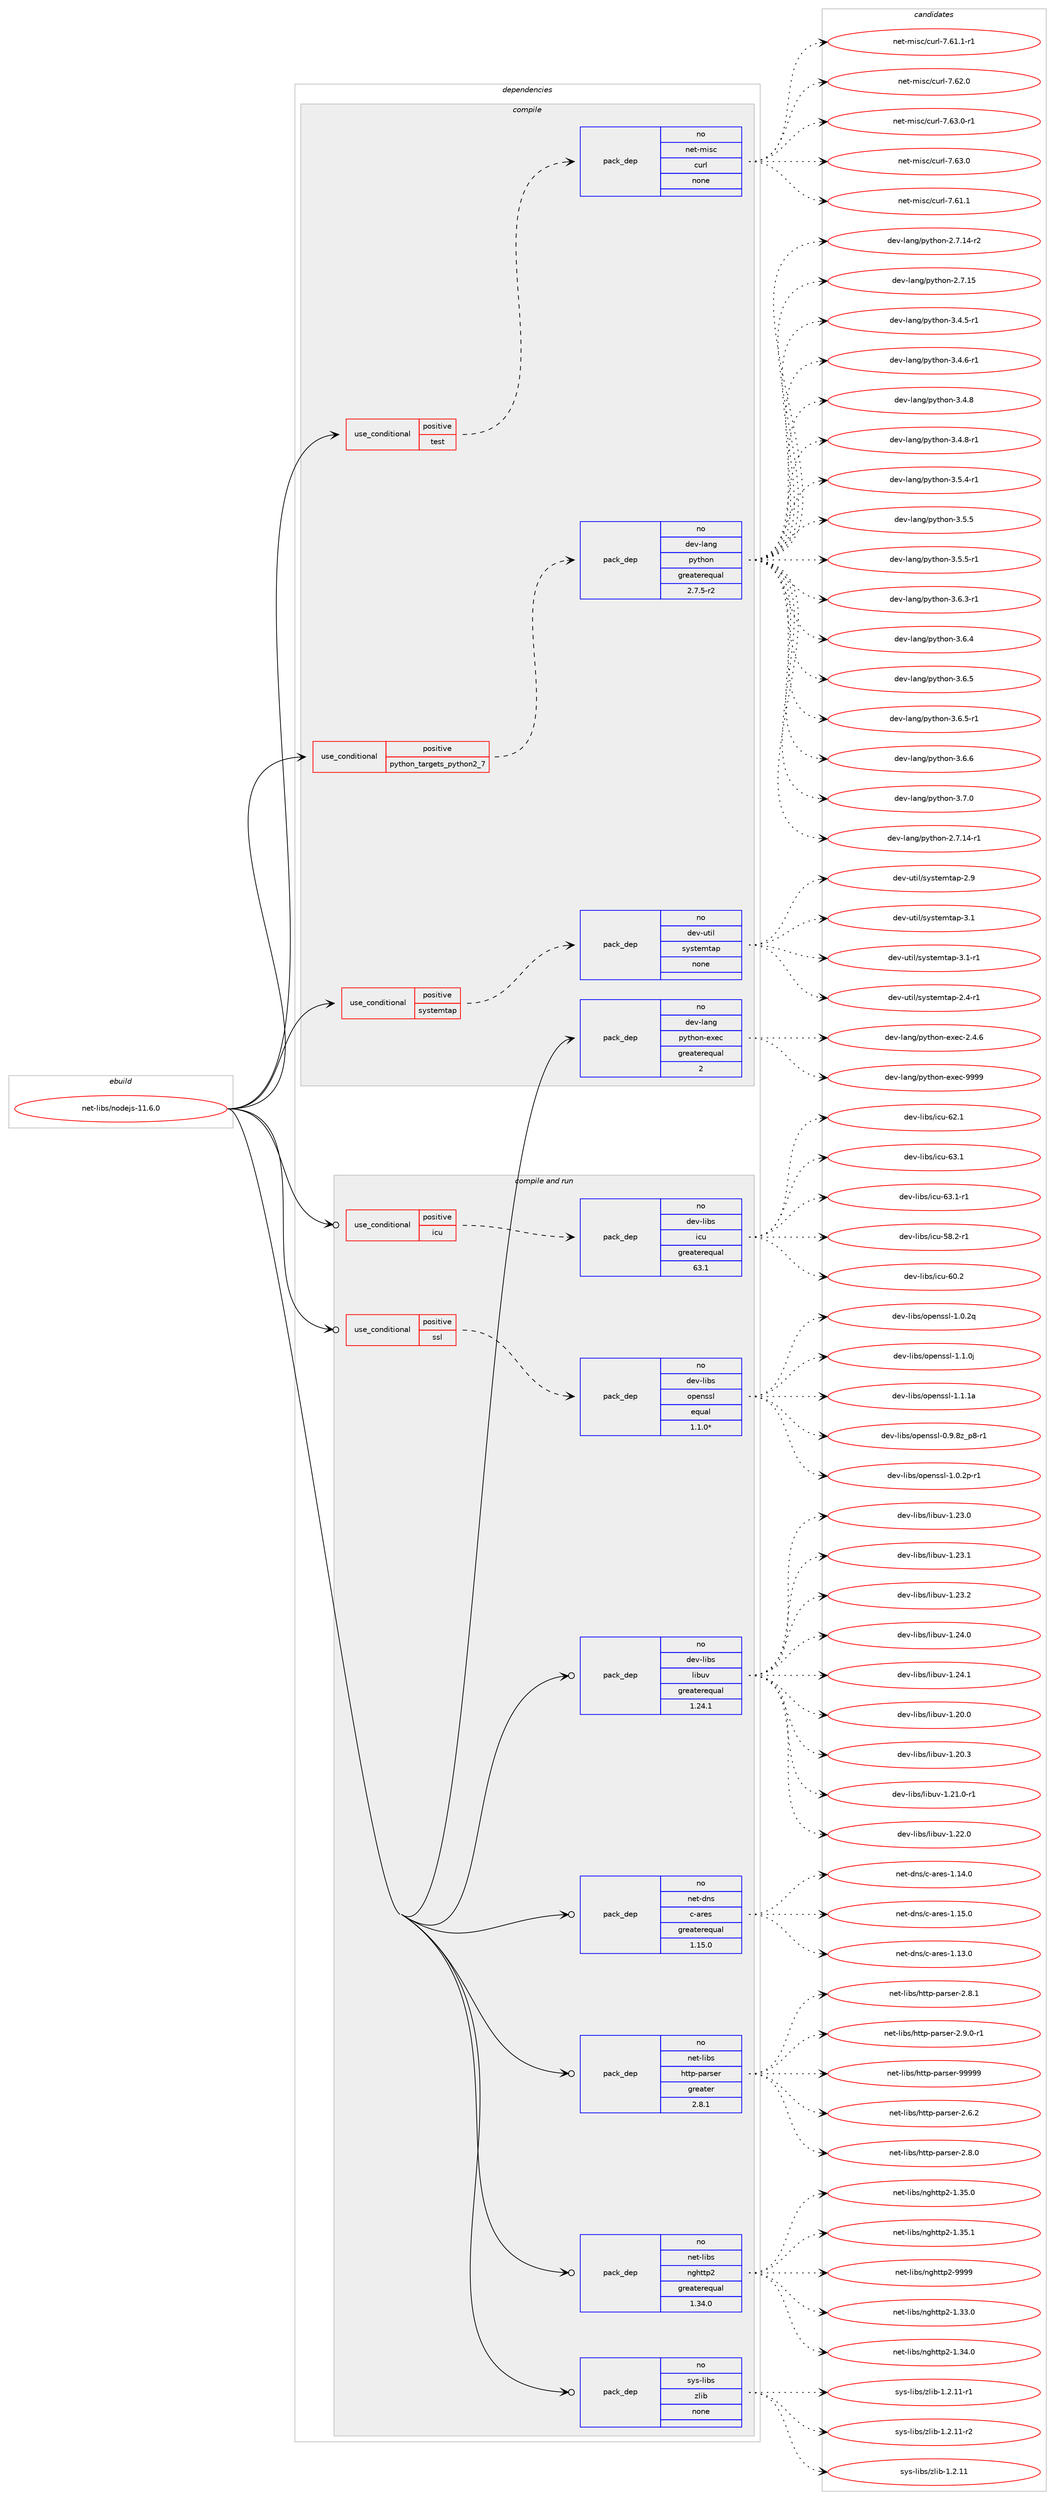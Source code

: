 digraph prolog {

# *************
# Graph options
# *************

newrank=true;
concentrate=true;
compound=true;
graph [rankdir=LR,fontname=Helvetica,fontsize=10,ranksep=1.5];#, ranksep=2.5, nodesep=0.2];
edge  [arrowhead=vee];
node  [fontname=Helvetica,fontsize=10];

# **********
# The ebuild
# **********

subgraph cluster_leftcol {
color=gray;
rank=same;
label=<<i>ebuild</i>>;
id [label="net-libs/nodejs-11.6.0", color=red, width=4, href="../net-libs/nodejs-11.6.0.svg"];
}

# ****************
# The dependencies
# ****************

subgraph cluster_midcol {
color=gray;
label=<<i>dependencies</i>>;
subgraph cluster_compile {
fillcolor="#eeeeee";
style=filled;
label=<<i>compile</i>>;
subgraph cond865 {
dependency4695 [label=<<TABLE BORDER="0" CELLBORDER="1" CELLSPACING="0" CELLPADDING="4"><TR><TD ROWSPAN="3" CELLPADDING="10">use_conditional</TD></TR><TR><TD>positive</TD></TR><TR><TD>python_targets_python2_7</TD></TR></TABLE>>, shape=none, color=red];
subgraph pack3700 {
dependency4696 [label=<<TABLE BORDER="0" CELLBORDER="1" CELLSPACING="0" CELLPADDING="4" WIDTH="220"><TR><TD ROWSPAN="6" CELLPADDING="30">pack_dep</TD></TR><TR><TD WIDTH="110">no</TD></TR><TR><TD>dev-lang</TD></TR><TR><TD>python</TD></TR><TR><TD>greaterequal</TD></TR><TR><TD>2.7.5-r2</TD></TR></TABLE>>, shape=none, color=blue];
}
dependency4695:e -> dependency4696:w [weight=20,style="dashed",arrowhead="vee"];
}
id:e -> dependency4695:w [weight=20,style="solid",arrowhead="vee"];
subgraph cond866 {
dependency4697 [label=<<TABLE BORDER="0" CELLBORDER="1" CELLSPACING="0" CELLPADDING="4"><TR><TD ROWSPAN="3" CELLPADDING="10">use_conditional</TD></TR><TR><TD>positive</TD></TR><TR><TD>systemtap</TD></TR></TABLE>>, shape=none, color=red];
subgraph pack3701 {
dependency4698 [label=<<TABLE BORDER="0" CELLBORDER="1" CELLSPACING="0" CELLPADDING="4" WIDTH="220"><TR><TD ROWSPAN="6" CELLPADDING="30">pack_dep</TD></TR><TR><TD WIDTH="110">no</TD></TR><TR><TD>dev-util</TD></TR><TR><TD>systemtap</TD></TR><TR><TD>none</TD></TR><TR><TD></TD></TR></TABLE>>, shape=none, color=blue];
}
dependency4697:e -> dependency4698:w [weight=20,style="dashed",arrowhead="vee"];
}
id:e -> dependency4697:w [weight=20,style="solid",arrowhead="vee"];
subgraph cond867 {
dependency4699 [label=<<TABLE BORDER="0" CELLBORDER="1" CELLSPACING="0" CELLPADDING="4"><TR><TD ROWSPAN="3" CELLPADDING="10">use_conditional</TD></TR><TR><TD>positive</TD></TR><TR><TD>test</TD></TR></TABLE>>, shape=none, color=red];
subgraph pack3702 {
dependency4700 [label=<<TABLE BORDER="0" CELLBORDER="1" CELLSPACING="0" CELLPADDING="4" WIDTH="220"><TR><TD ROWSPAN="6" CELLPADDING="30">pack_dep</TD></TR><TR><TD WIDTH="110">no</TD></TR><TR><TD>net-misc</TD></TR><TR><TD>curl</TD></TR><TR><TD>none</TD></TR><TR><TD></TD></TR></TABLE>>, shape=none, color=blue];
}
dependency4699:e -> dependency4700:w [weight=20,style="dashed",arrowhead="vee"];
}
id:e -> dependency4699:w [weight=20,style="solid",arrowhead="vee"];
subgraph pack3703 {
dependency4701 [label=<<TABLE BORDER="0" CELLBORDER="1" CELLSPACING="0" CELLPADDING="4" WIDTH="220"><TR><TD ROWSPAN="6" CELLPADDING="30">pack_dep</TD></TR><TR><TD WIDTH="110">no</TD></TR><TR><TD>dev-lang</TD></TR><TR><TD>python-exec</TD></TR><TR><TD>greaterequal</TD></TR><TR><TD>2</TD></TR></TABLE>>, shape=none, color=blue];
}
id:e -> dependency4701:w [weight=20,style="solid",arrowhead="vee"];
}
subgraph cluster_compileandrun {
fillcolor="#eeeeee";
style=filled;
label=<<i>compile and run</i>>;
subgraph cond868 {
dependency4702 [label=<<TABLE BORDER="0" CELLBORDER="1" CELLSPACING="0" CELLPADDING="4"><TR><TD ROWSPAN="3" CELLPADDING="10">use_conditional</TD></TR><TR><TD>positive</TD></TR><TR><TD>icu</TD></TR></TABLE>>, shape=none, color=red];
subgraph pack3704 {
dependency4703 [label=<<TABLE BORDER="0" CELLBORDER="1" CELLSPACING="0" CELLPADDING="4" WIDTH="220"><TR><TD ROWSPAN="6" CELLPADDING="30">pack_dep</TD></TR><TR><TD WIDTH="110">no</TD></TR><TR><TD>dev-libs</TD></TR><TR><TD>icu</TD></TR><TR><TD>greaterequal</TD></TR><TR><TD>63.1</TD></TR></TABLE>>, shape=none, color=blue];
}
dependency4702:e -> dependency4703:w [weight=20,style="dashed",arrowhead="vee"];
}
id:e -> dependency4702:w [weight=20,style="solid",arrowhead="odotvee"];
subgraph cond869 {
dependency4704 [label=<<TABLE BORDER="0" CELLBORDER="1" CELLSPACING="0" CELLPADDING="4"><TR><TD ROWSPAN="3" CELLPADDING="10">use_conditional</TD></TR><TR><TD>positive</TD></TR><TR><TD>ssl</TD></TR></TABLE>>, shape=none, color=red];
subgraph pack3705 {
dependency4705 [label=<<TABLE BORDER="0" CELLBORDER="1" CELLSPACING="0" CELLPADDING="4" WIDTH="220"><TR><TD ROWSPAN="6" CELLPADDING="30">pack_dep</TD></TR><TR><TD WIDTH="110">no</TD></TR><TR><TD>dev-libs</TD></TR><TR><TD>openssl</TD></TR><TR><TD>equal</TD></TR><TR><TD>1.1.0*</TD></TR></TABLE>>, shape=none, color=blue];
}
dependency4704:e -> dependency4705:w [weight=20,style="dashed",arrowhead="vee"];
}
id:e -> dependency4704:w [weight=20,style="solid",arrowhead="odotvee"];
subgraph pack3706 {
dependency4706 [label=<<TABLE BORDER="0" CELLBORDER="1" CELLSPACING="0" CELLPADDING="4" WIDTH="220"><TR><TD ROWSPAN="6" CELLPADDING="30">pack_dep</TD></TR><TR><TD WIDTH="110">no</TD></TR><TR><TD>dev-libs</TD></TR><TR><TD>libuv</TD></TR><TR><TD>greaterequal</TD></TR><TR><TD>1.24.1</TD></TR></TABLE>>, shape=none, color=blue];
}
id:e -> dependency4706:w [weight=20,style="solid",arrowhead="odotvee"];
subgraph pack3707 {
dependency4707 [label=<<TABLE BORDER="0" CELLBORDER="1" CELLSPACING="0" CELLPADDING="4" WIDTH="220"><TR><TD ROWSPAN="6" CELLPADDING="30">pack_dep</TD></TR><TR><TD WIDTH="110">no</TD></TR><TR><TD>net-dns</TD></TR><TR><TD>c-ares</TD></TR><TR><TD>greaterequal</TD></TR><TR><TD>1.15.0</TD></TR></TABLE>>, shape=none, color=blue];
}
id:e -> dependency4707:w [weight=20,style="solid",arrowhead="odotvee"];
subgraph pack3708 {
dependency4708 [label=<<TABLE BORDER="0" CELLBORDER="1" CELLSPACING="0" CELLPADDING="4" WIDTH="220"><TR><TD ROWSPAN="6" CELLPADDING="30">pack_dep</TD></TR><TR><TD WIDTH="110">no</TD></TR><TR><TD>net-libs</TD></TR><TR><TD>http-parser</TD></TR><TR><TD>greater</TD></TR><TR><TD>2.8.1</TD></TR></TABLE>>, shape=none, color=blue];
}
id:e -> dependency4708:w [weight=20,style="solid",arrowhead="odotvee"];
subgraph pack3709 {
dependency4709 [label=<<TABLE BORDER="0" CELLBORDER="1" CELLSPACING="0" CELLPADDING="4" WIDTH="220"><TR><TD ROWSPAN="6" CELLPADDING="30">pack_dep</TD></TR><TR><TD WIDTH="110">no</TD></TR><TR><TD>net-libs</TD></TR><TR><TD>nghttp2</TD></TR><TR><TD>greaterequal</TD></TR><TR><TD>1.34.0</TD></TR></TABLE>>, shape=none, color=blue];
}
id:e -> dependency4709:w [weight=20,style="solid",arrowhead="odotvee"];
subgraph pack3710 {
dependency4710 [label=<<TABLE BORDER="0" CELLBORDER="1" CELLSPACING="0" CELLPADDING="4" WIDTH="220"><TR><TD ROWSPAN="6" CELLPADDING="30">pack_dep</TD></TR><TR><TD WIDTH="110">no</TD></TR><TR><TD>sys-libs</TD></TR><TR><TD>zlib</TD></TR><TR><TD>none</TD></TR><TR><TD></TD></TR></TABLE>>, shape=none, color=blue];
}
id:e -> dependency4710:w [weight=20,style="solid",arrowhead="odotvee"];
}
subgraph cluster_run {
fillcolor="#eeeeee";
style=filled;
label=<<i>run</i>>;
}
}

# **************
# The candidates
# **************

subgraph cluster_choices {
rank=same;
color=gray;
label=<<i>candidates</i>>;

subgraph choice3700 {
color=black;
nodesep=1;
choice100101118451089711010347112121116104111110455046554649524511449 [label="dev-lang/python-2.7.14-r1", color=red, width=4,href="../dev-lang/python-2.7.14-r1.svg"];
choice100101118451089711010347112121116104111110455046554649524511450 [label="dev-lang/python-2.7.14-r2", color=red, width=4,href="../dev-lang/python-2.7.14-r2.svg"];
choice10010111845108971101034711212111610411111045504655464953 [label="dev-lang/python-2.7.15", color=red, width=4,href="../dev-lang/python-2.7.15.svg"];
choice1001011184510897110103471121211161041111104551465246534511449 [label="dev-lang/python-3.4.5-r1", color=red, width=4,href="../dev-lang/python-3.4.5-r1.svg"];
choice1001011184510897110103471121211161041111104551465246544511449 [label="dev-lang/python-3.4.6-r1", color=red, width=4,href="../dev-lang/python-3.4.6-r1.svg"];
choice100101118451089711010347112121116104111110455146524656 [label="dev-lang/python-3.4.8", color=red, width=4,href="../dev-lang/python-3.4.8.svg"];
choice1001011184510897110103471121211161041111104551465246564511449 [label="dev-lang/python-3.4.8-r1", color=red, width=4,href="../dev-lang/python-3.4.8-r1.svg"];
choice1001011184510897110103471121211161041111104551465346524511449 [label="dev-lang/python-3.5.4-r1", color=red, width=4,href="../dev-lang/python-3.5.4-r1.svg"];
choice100101118451089711010347112121116104111110455146534653 [label="dev-lang/python-3.5.5", color=red, width=4,href="../dev-lang/python-3.5.5.svg"];
choice1001011184510897110103471121211161041111104551465346534511449 [label="dev-lang/python-3.5.5-r1", color=red, width=4,href="../dev-lang/python-3.5.5-r1.svg"];
choice1001011184510897110103471121211161041111104551465446514511449 [label="dev-lang/python-3.6.3-r1", color=red, width=4,href="../dev-lang/python-3.6.3-r1.svg"];
choice100101118451089711010347112121116104111110455146544652 [label="dev-lang/python-3.6.4", color=red, width=4,href="../dev-lang/python-3.6.4.svg"];
choice100101118451089711010347112121116104111110455146544653 [label="dev-lang/python-3.6.5", color=red, width=4,href="../dev-lang/python-3.6.5.svg"];
choice1001011184510897110103471121211161041111104551465446534511449 [label="dev-lang/python-3.6.5-r1", color=red, width=4,href="../dev-lang/python-3.6.5-r1.svg"];
choice100101118451089711010347112121116104111110455146544654 [label="dev-lang/python-3.6.6", color=red, width=4,href="../dev-lang/python-3.6.6.svg"];
choice100101118451089711010347112121116104111110455146554648 [label="dev-lang/python-3.7.0", color=red, width=4,href="../dev-lang/python-3.7.0.svg"];
dependency4696:e -> choice100101118451089711010347112121116104111110455046554649524511449:w [style=dotted,weight="100"];
dependency4696:e -> choice100101118451089711010347112121116104111110455046554649524511450:w [style=dotted,weight="100"];
dependency4696:e -> choice10010111845108971101034711212111610411111045504655464953:w [style=dotted,weight="100"];
dependency4696:e -> choice1001011184510897110103471121211161041111104551465246534511449:w [style=dotted,weight="100"];
dependency4696:e -> choice1001011184510897110103471121211161041111104551465246544511449:w [style=dotted,weight="100"];
dependency4696:e -> choice100101118451089711010347112121116104111110455146524656:w [style=dotted,weight="100"];
dependency4696:e -> choice1001011184510897110103471121211161041111104551465246564511449:w [style=dotted,weight="100"];
dependency4696:e -> choice1001011184510897110103471121211161041111104551465346524511449:w [style=dotted,weight="100"];
dependency4696:e -> choice100101118451089711010347112121116104111110455146534653:w [style=dotted,weight="100"];
dependency4696:e -> choice1001011184510897110103471121211161041111104551465346534511449:w [style=dotted,weight="100"];
dependency4696:e -> choice1001011184510897110103471121211161041111104551465446514511449:w [style=dotted,weight="100"];
dependency4696:e -> choice100101118451089711010347112121116104111110455146544652:w [style=dotted,weight="100"];
dependency4696:e -> choice100101118451089711010347112121116104111110455146544653:w [style=dotted,weight="100"];
dependency4696:e -> choice1001011184510897110103471121211161041111104551465446534511449:w [style=dotted,weight="100"];
dependency4696:e -> choice100101118451089711010347112121116104111110455146544654:w [style=dotted,weight="100"];
dependency4696:e -> choice100101118451089711010347112121116104111110455146554648:w [style=dotted,weight="100"];
}
subgraph choice3701 {
color=black;
nodesep=1;
choice100101118451171161051084711512111511610110911697112455046524511449 [label="dev-util/systemtap-2.4-r1", color=red, width=4,href="../dev-util/systemtap-2.4-r1.svg"];
choice10010111845117116105108471151211151161011091169711245504657 [label="dev-util/systemtap-2.9", color=red, width=4,href="../dev-util/systemtap-2.9.svg"];
choice10010111845117116105108471151211151161011091169711245514649 [label="dev-util/systemtap-3.1", color=red, width=4,href="../dev-util/systemtap-3.1.svg"];
choice100101118451171161051084711512111511610110911697112455146494511449 [label="dev-util/systemtap-3.1-r1", color=red, width=4,href="../dev-util/systemtap-3.1-r1.svg"];
dependency4698:e -> choice100101118451171161051084711512111511610110911697112455046524511449:w [style=dotted,weight="100"];
dependency4698:e -> choice10010111845117116105108471151211151161011091169711245504657:w [style=dotted,weight="100"];
dependency4698:e -> choice10010111845117116105108471151211151161011091169711245514649:w [style=dotted,weight="100"];
dependency4698:e -> choice100101118451171161051084711512111511610110911697112455146494511449:w [style=dotted,weight="100"];
}
subgraph choice3702 {
color=black;
nodesep=1;
choice1101011164510910511599479911711410845554654514648 [label="net-misc/curl-7.63.0", color=red, width=4,href="../net-misc/curl-7.63.0.svg"];
choice1101011164510910511599479911711410845554654494649 [label="net-misc/curl-7.61.1", color=red, width=4,href="../net-misc/curl-7.61.1.svg"];
choice11010111645109105115994799117114108455546544946494511449 [label="net-misc/curl-7.61.1-r1", color=red, width=4,href="../net-misc/curl-7.61.1-r1.svg"];
choice1101011164510910511599479911711410845554654504648 [label="net-misc/curl-7.62.0", color=red, width=4,href="../net-misc/curl-7.62.0.svg"];
choice11010111645109105115994799117114108455546545146484511449 [label="net-misc/curl-7.63.0-r1", color=red, width=4,href="../net-misc/curl-7.63.0-r1.svg"];
dependency4700:e -> choice1101011164510910511599479911711410845554654514648:w [style=dotted,weight="100"];
dependency4700:e -> choice1101011164510910511599479911711410845554654494649:w [style=dotted,weight="100"];
dependency4700:e -> choice11010111645109105115994799117114108455546544946494511449:w [style=dotted,weight="100"];
dependency4700:e -> choice1101011164510910511599479911711410845554654504648:w [style=dotted,weight="100"];
dependency4700:e -> choice11010111645109105115994799117114108455546545146484511449:w [style=dotted,weight="100"];
}
subgraph choice3703 {
color=black;
nodesep=1;
choice1001011184510897110103471121211161041111104510112010199455046524654 [label="dev-lang/python-exec-2.4.6", color=red, width=4,href="../dev-lang/python-exec-2.4.6.svg"];
choice10010111845108971101034711212111610411111045101120101994557575757 [label="dev-lang/python-exec-9999", color=red, width=4,href="../dev-lang/python-exec-9999.svg"];
dependency4701:e -> choice1001011184510897110103471121211161041111104510112010199455046524654:w [style=dotted,weight="100"];
dependency4701:e -> choice10010111845108971101034711212111610411111045101120101994557575757:w [style=dotted,weight="100"];
}
subgraph choice3704 {
color=black;
nodesep=1;
choice1001011184510810598115471059911745535646504511449 [label="dev-libs/icu-58.2-r1", color=red, width=4,href="../dev-libs/icu-58.2-r1.svg"];
choice100101118451081059811547105991174554484650 [label="dev-libs/icu-60.2", color=red, width=4,href="../dev-libs/icu-60.2.svg"];
choice100101118451081059811547105991174554504649 [label="dev-libs/icu-62.1", color=red, width=4,href="../dev-libs/icu-62.1.svg"];
choice100101118451081059811547105991174554514649 [label="dev-libs/icu-63.1", color=red, width=4,href="../dev-libs/icu-63.1.svg"];
choice1001011184510810598115471059911745545146494511449 [label="dev-libs/icu-63.1-r1", color=red, width=4,href="../dev-libs/icu-63.1-r1.svg"];
dependency4703:e -> choice1001011184510810598115471059911745535646504511449:w [style=dotted,weight="100"];
dependency4703:e -> choice100101118451081059811547105991174554484650:w [style=dotted,weight="100"];
dependency4703:e -> choice100101118451081059811547105991174554504649:w [style=dotted,weight="100"];
dependency4703:e -> choice100101118451081059811547105991174554514649:w [style=dotted,weight="100"];
dependency4703:e -> choice1001011184510810598115471059911745545146494511449:w [style=dotted,weight="100"];
}
subgraph choice3705 {
color=black;
nodesep=1;
choice10010111845108105981154711111210111011511510845484657465612295112564511449 [label="dev-libs/openssl-0.9.8z_p8-r1", color=red, width=4,href="../dev-libs/openssl-0.9.8z_p8-r1.svg"];
choice1001011184510810598115471111121011101151151084549464846501124511449 [label="dev-libs/openssl-1.0.2p-r1", color=red, width=4,href="../dev-libs/openssl-1.0.2p-r1.svg"];
choice100101118451081059811547111112101110115115108454946484650113 [label="dev-libs/openssl-1.0.2q", color=red, width=4,href="../dev-libs/openssl-1.0.2q.svg"];
choice100101118451081059811547111112101110115115108454946494648106 [label="dev-libs/openssl-1.1.0j", color=red, width=4,href="../dev-libs/openssl-1.1.0j.svg"];
choice10010111845108105981154711111210111011511510845494649464997 [label="dev-libs/openssl-1.1.1a", color=red, width=4,href="../dev-libs/openssl-1.1.1a.svg"];
dependency4705:e -> choice10010111845108105981154711111210111011511510845484657465612295112564511449:w [style=dotted,weight="100"];
dependency4705:e -> choice1001011184510810598115471111121011101151151084549464846501124511449:w [style=dotted,weight="100"];
dependency4705:e -> choice100101118451081059811547111112101110115115108454946484650113:w [style=dotted,weight="100"];
dependency4705:e -> choice100101118451081059811547111112101110115115108454946494648106:w [style=dotted,weight="100"];
dependency4705:e -> choice10010111845108105981154711111210111011511510845494649464997:w [style=dotted,weight="100"];
}
subgraph choice3706 {
color=black;
nodesep=1;
choice1001011184510810598115471081059811711845494650484648 [label="dev-libs/libuv-1.20.0", color=red, width=4,href="../dev-libs/libuv-1.20.0.svg"];
choice1001011184510810598115471081059811711845494650484651 [label="dev-libs/libuv-1.20.3", color=red, width=4,href="../dev-libs/libuv-1.20.3.svg"];
choice10010111845108105981154710810598117118454946504946484511449 [label="dev-libs/libuv-1.21.0-r1", color=red, width=4,href="../dev-libs/libuv-1.21.0-r1.svg"];
choice1001011184510810598115471081059811711845494650504648 [label="dev-libs/libuv-1.22.0", color=red, width=4,href="../dev-libs/libuv-1.22.0.svg"];
choice1001011184510810598115471081059811711845494650514648 [label="dev-libs/libuv-1.23.0", color=red, width=4,href="../dev-libs/libuv-1.23.0.svg"];
choice1001011184510810598115471081059811711845494650514649 [label="dev-libs/libuv-1.23.1", color=red, width=4,href="../dev-libs/libuv-1.23.1.svg"];
choice1001011184510810598115471081059811711845494650514650 [label="dev-libs/libuv-1.23.2", color=red, width=4,href="../dev-libs/libuv-1.23.2.svg"];
choice1001011184510810598115471081059811711845494650524648 [label="dev-libs/libuv-1.24.0", color=red, width=4,href="../dev-libs/libuv-1.24.0.svg"];
choice1001011184510810598115471081059811711845494650524649 [label="dev-libs/libuv-1.24.1", color=red, width=4,href="../dev-libs/libuv-1.24.1.svg"];
dependency4706:e -> choice1001011184510810598115471081059811711845494650484648:w [style=dotted,weight="100"];
dependency4706:e -> choice1001011184510810598115471081059811711845494650484651:w [style=dotted,weight="100"];
dependency4706:e -> choice10010111845108105981154710810598117118454946504946484511449:w [style=dotted,weight="100"];
dependency4706:e -> choice1001011184510810598115471081059811711845494650504648:w [style=dotted,weight="100"];
dependency4706:e -> choice1001011184510810598115471081059811711845494650514648:w [style=dotted,weight="100"];
dependency4706:e -> choice1001011184510810598115471081059811711845494650514649:w [style=dotted,weight="100"];
dependency4706:e -> choice1001011184510810598115471081059811711845494650514650:w [style=dotted,weight="100"];
dependency4706:e -> choice1001011184510810598115471081059811711845494650524648:w [style=dotted,weight="100"];
dependency4706:e -> choice1001011184510810598115471081059811711845494650524649:w [style=dotted,weight="100"];
}
subgraph choice3707 {
color=black;
nodesep=1;
choice110101116451001101154799459711410111545494649514648 [label="net-dns/c-ares-1.13.0", color=red, width=4,href="../net-dns/c-ares-1.13.0.svg"];
choice110101116451001101154799459711410111545494649524648 [label="net-dns/c-ares-1.14.0", color=red, width=4,href="../net-dns/c-ares-1.14.0.svg"];
choice110101116451001101154799459711410111545494649534648 [label="net-dns/c-ares-1.15.0", color=red, width=4,href="../net-dns/c-ares-1.15.0.svg"];
dependency4707:e -> choice110101116451001101154799459711410111545494649514648:w [style=dotted,weight="100"];
dependency4707:e -> choice110101116451001101154799459711410111545494649524648:w [style=dotted,weight="100"];
dependency4707:e -> choice110101116451001101154799459711410111545494649534648:w [style=dotted,weight="100"];
}
subgraph choice3708 {
color=black;
nodesep=1;
choice1101011164510810598115471041161161124511297114115101114455046544650 [label="net-libs/http-parser-2.6.2", color=red, width=4,href="../net-libs/http-parser-2.6.2.svg"];
choice1101011164510810598115471041161161124511297114115101114455046564648 [label="net-libs/http-parser-2.8.0", color=red, width=4,href="../net-libs/http-parser-2.8.0.svg"];
choice1101011164510810598115471041161161124511297114115101114455046564649 [label="net-libs/http-parser-2.8.1", color=red, width=4,href="../net-libs/http-parser-2.8.1.svg"];
choice11010111645108105981154710411611611245112971141151011144550465746484511449 [label="net-libs/http-parser-2.9.0-r1", color=red, width=4,href="../net-libs/http-parser-2.9.0-r1.svg"];
choice1101011164510810598115471041161161124511297114115101114455757575757 [label="net-libs/http-parser-99999", color=red, width=4,href="../net-libs/http-parser-99999.svg"];
dependency4708:e -> choice1101011164510810598115471041161161124511297114115101114455046544650:w [style=dotted,weight="100"];
dependency4708:e -> choice1101011164510810598115471041161161124511297114115101114455046564648:w [style=dotted,weight="100"];
dependency4708:e -> choice1101011164510810598115471041161161124511297114115101114455046564649:w [style=dotted,weight="100"];
dependency4708:e -> choice11010111645108105981154710411611611245112971141151011144550465746484511449:w [style=dotted,weight="100"];
dependency4708:e -> choice1101011164510810598115471041161161124511297114115101114455757575757:w [style=dotted,weight="100"];
}
subgraph choice3709 {
color=black;
nodesep=1;
choice1101011164510810598115471101031041161161125045494651514648 [label="net-libs/nghttp2-1.33.0", color=red, width=4,href="../net-libs/nghttp2-1.33.0.svg"];
choice1101011164510810598115471101031041161161125045494651524648 [label="net-libs/nghttp2-1.34.0", color=red, width=4,href="../net-libs/nghttp2-1.34.0.svg"];
choice1101011164510810598115471101031041161161125045494651534648 [label="net-libs/nghttp2-1.35.0", color=red, width=4,href="../net-libs/nghttp2-1.35.0.svg"];
choice1101011164510810598115471101031041161161125045494651534649 [label="net-libs/nghttp2-1.35.1", color=red, width=4,href="../net-libs/nghttp2-1.35.1.svg"];
choice110101116451081059811547110103104116116112504557575757 [label="net-libs/nghttp2-9999", color=red, width=4,href="../net-libs/nghttp2-9999.svg"];
dependency4709:e -> choice1101011164510810598115471101031041161161125045494651514648:w [style=dotted,weight="100"];
dependency4709:e -> choice1101011164510810598115471101031041161161125045494651524648:w [style=dotted,weight="100"];
dependency4709:e -> choice1101011164510810598115471101031041161161125045494651534648:w [style=dotted,weight="100"];
dependency4709:e -> choice1101011164510810598115471101031041161161125045494651534649:w [style=dotted,weight="100"];
dependency4709:e -> choice110101116451081059811547110103104116116112504557575757:w [style=dotted,weight="100"];
}
subgraph choice3710 {
color=black;
nodesep=1;
choice1151211154510810598115471221081059845494650464949 [label="sys-libs/zlib-1.2.11", color=red, width=4,href="../sys-libs/zlib-1.2.11.svg"];
choice11512111545108105981154712210810598454946504649494511449 [label="sys-libs/zlib-1.2.11-r1", color=red, width=4,href="../sys-libs/zlib-1.2.11-r1.svg"];
choice11512111545108105981154712210810598454946504649494511450 [label="sys-libs/zlib-1.2.11-r2", color=red, width=4,href="../sys-libs/zlib-1.2.11-r2.svg"];
dependency4710:e -> choice1151211154510810598115471221081059845494650464949:w [style=dotted,weight="100"];
dependency4710:e -> choice11512111545108105981154712210810598454946504649494511449:w [style=dotted,weight="100"];
dependency4710:e -> choice11512111545108105981154712210810598454946504649494511450:w [style=dotted,weight="100"];
}
}

}
